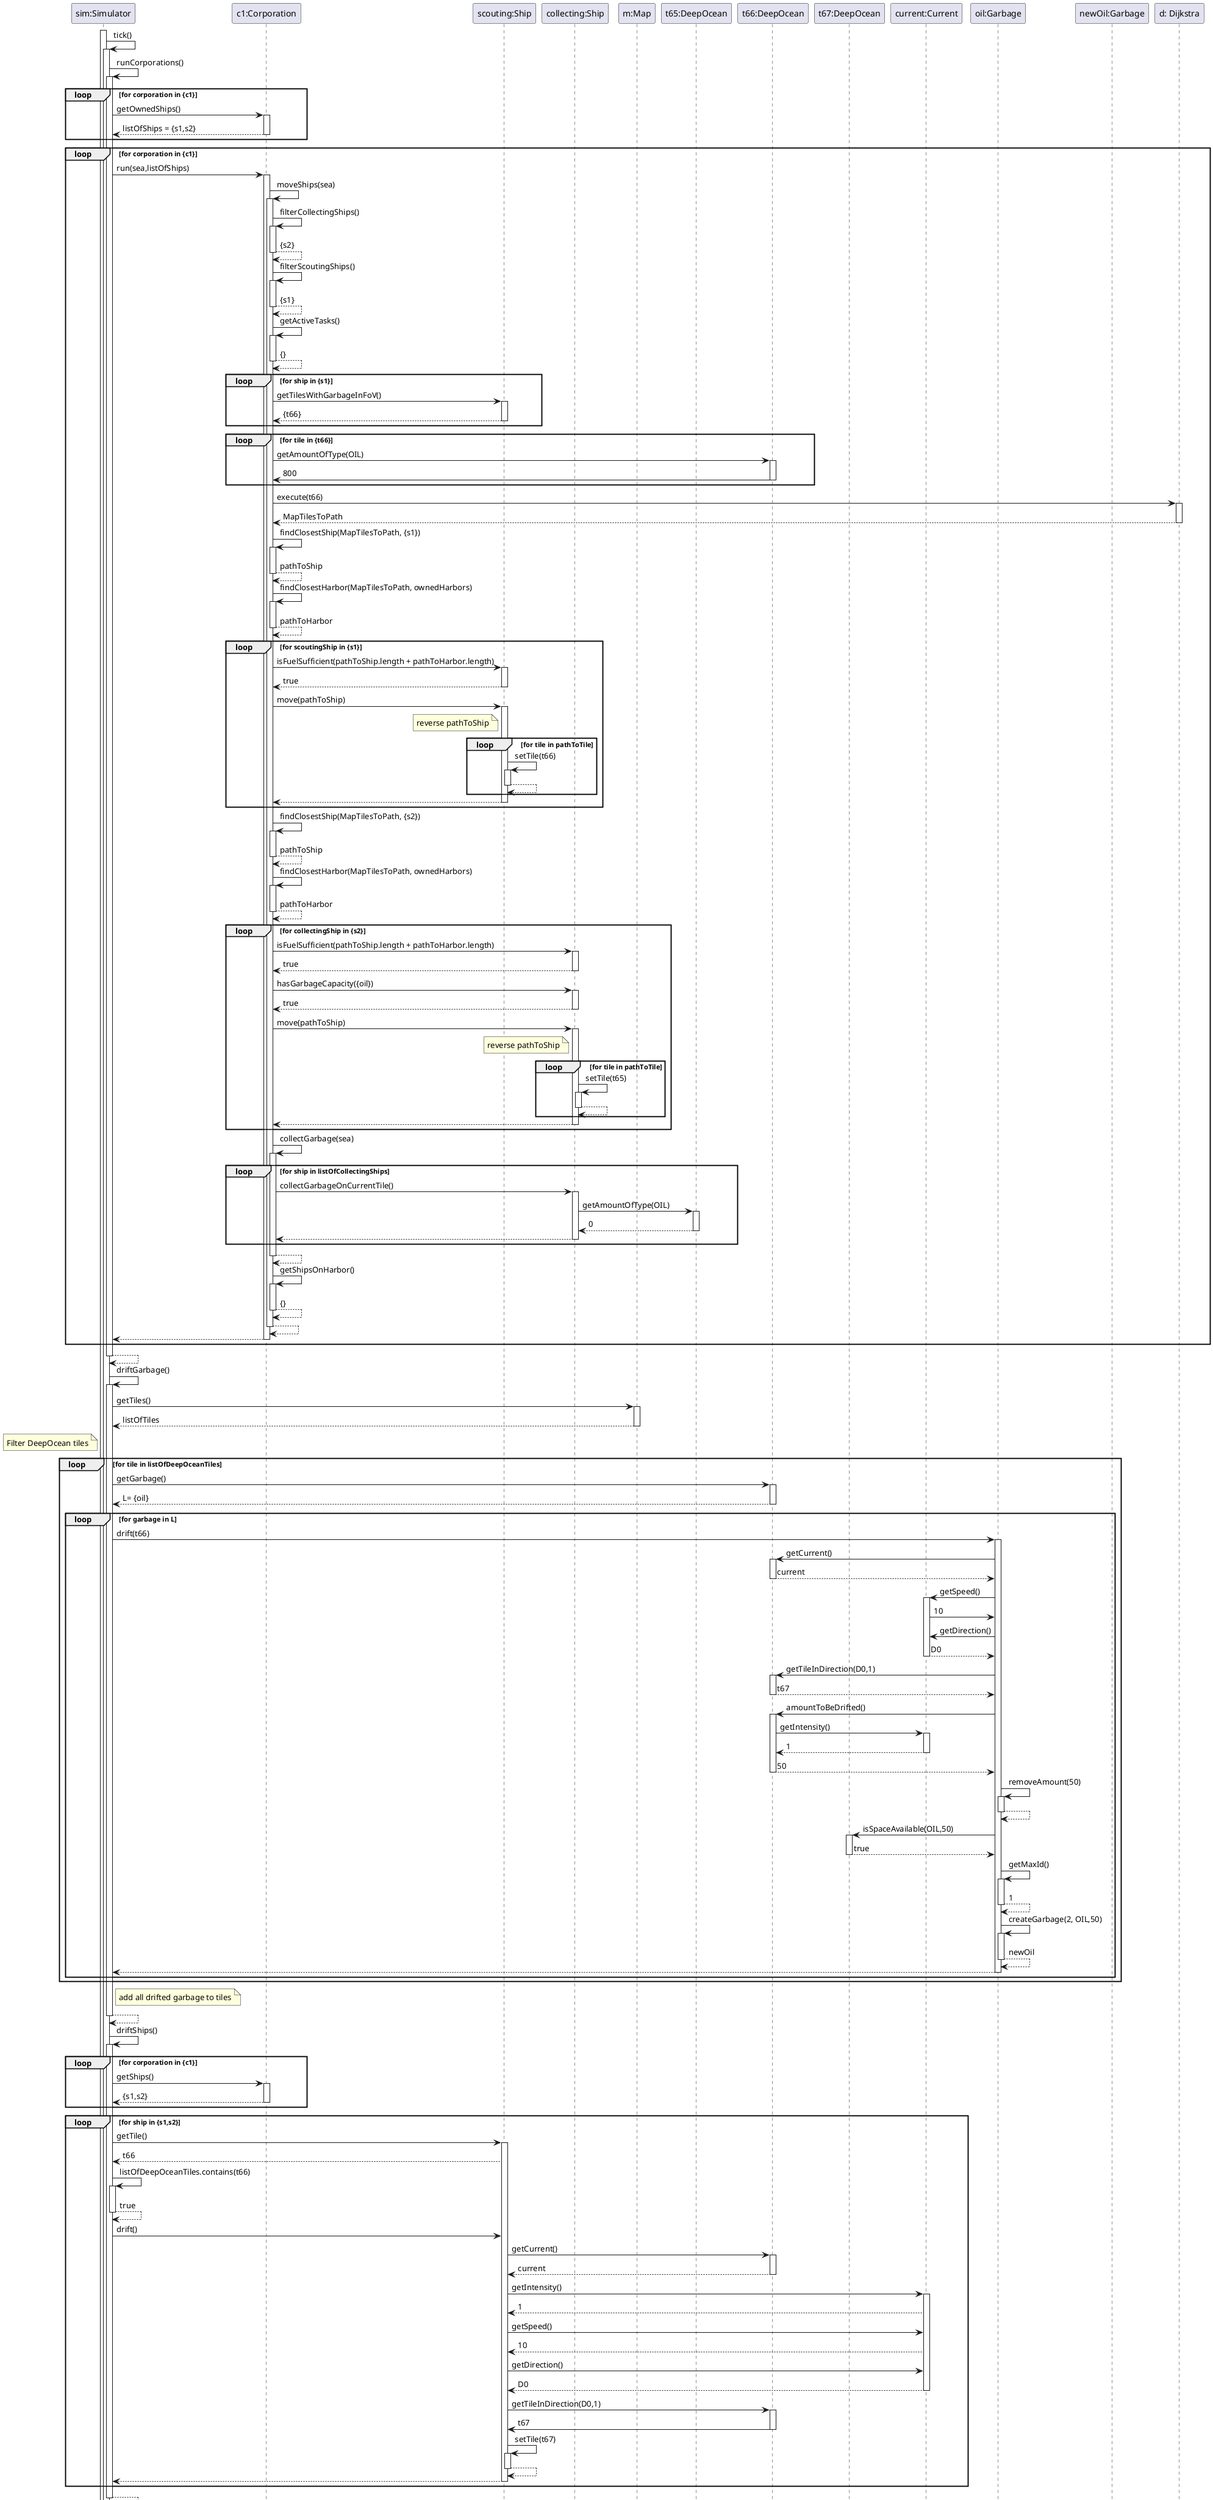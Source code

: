 @startuml
participant "sim:Simulator" as s
participant "c1:Corporation" as c1
participant "scouting:Ship" as scouting
participant "collecting:Ship" as collecting
participant "m:Map" as m
participant "t65:DeepOcean" as t65
participant "t66:DeepOcean" as t66
participant "t67:DeepOcean" as t67
participant "current:Current" as current
participant "oil:Garbage" as oil
participant "newOil:Garbage" as newOil
participant "d: Dijkstra" as d

activate s

s -> s: tick()
activate s

s -> s: runCorporations()
activate s

loop for corporation in {c1}

s -> c1: getOwnedShips()
activate c1

c1 --> s: listOfShips = {s1,s2}
deactivate c1

end

loop for corporation in {c1}
s -> c1: run(sea,listOfShips)
activate c1

c1 -> c1: moveShips(sea)
activate c1
c1 -> c1: filterCollectingShips()
activate c1

c1 --> c1: {s2}
deactivate c1

c1 -> c1: filterScoutingShips()
activate c1

c1 --> c1: {s1}
deactivate c1
c1 -> c1: getActiveTasks()
activate c1

c1 --> c1: {}
deactivate c1

loop for ship in {s1}

c1 -> scouting: getTilesWithGarbageInFoV()
activate scouting

scouting --> c1: {t66}
deactivate scouting
end

loop for tile in {t66}

c1 -> t66: getAmountOfType(OIL)
activate t66

t66 -> c1: 800
deactivate t66
end

c1 -> d: execute(t66)
activate d

d --> c1: MapTilesToPath
deactivate d

c1 -> c1: findClosestShip(MapTilesToPath, {s1})
activate c1

c1 --> c1: pathToShip
deactivate c1

c1 -> c1: findClosestHarbor(MapTilesToPath, ownedHarbors)
activate c1

c1 --> c1: pathToHarbor
deactivate c1

loop for scoutingShip in {s1}

c1 -> scouting: isFuelSufficient(pathToShip.length + pathToHarbor.length)
activate scouting

scouting --> c1: true
deactivate scouting



c1 -> scouting: move(pathToShip)
activate scouting

note left of scouting
reverse pathToShip
end note

loop for tile in pathToTile
scouting -> scouting: setTile(t66)
activate scouting

scouting --> scouting:
deactivate scouting
end
scouting --> c1
deactivate scouting
end

c1 -> c1: findClosestShip(MapTilesToPath, {s2})
activate c1

c1 --> c1: pathToShip
deactivate c1

c1 -> c1: findClosestHarbor(MapTilesToPath, ownedHarbors)
activate c1

c1 --> c1: pathToHarbor
deactivate c1

loop for collectingShip in {s2}

c1 -> collecting: isFuelSufficient(pathToShip.length + pathToHarbor.length)
activate collecting

collecting --> c1: true
deactivate collecting

c1 -> collecting: hasGarbageCapacity({oil})
activate collecting

collecting --> c1: true
deactivate collecting


c1 -> collecting: move(pathToShip)
activate collecting

note left of collecting
reverse pathToShip
end note

loop for tile in pathToTile

collecting -> collecting: setTile(t65)
activate collecting

collecting --> collecting:
deactivate collecting
end
collecting --> c1
deactivate collecting
end

c1 -> c1: collectGarbage(sea)
activate c1

loop for ship in listOfCollectingShips

c1 -> collecting: collectGarbageOnCurrentTile()
activate collecting

collecting -> t65: getAmountOfType(OIL)
activate t65

t65 --> collecting: 0
deactivate t65

collecting --> c1:
deactivate collecting
end


c1--> c1
deactivate c1

c1 -> c1: getShipsOnHarbor()
activate c1

c1 --> c1: {}
deactivate c1

c1 --> c1
deactivate c1

c1 --> s
deactivate c1
end



s --> s
deactivate s





s -> s: driftGarbage()

activate s
s -> m: getTiles()
activate m

m --> s : listOfTiles
deactivate m
note left of s
Filter DeepOcean tiles
end note

loop for tile in listOfDeepOceanTiles



s -> t66: getGarbage()
activate t66

t66 --> s: L= {oil}
deactivate t66

loop for garbage in L
s -> oil: drift(t66)
activate oil

oil -> t66: getCurrent()
activate t66

t66 --> oil: current
deactivate t66





oil -> current: getSpeed()
activate current

current-> oil: 10

oil -> current: getDirection()
current --> oil: D0
deactivate current
oil -> t66: getTileInDirection(D0,1)
activate t66

t66 --> oil: t67
deactivate t66

oil -> t66: amountToBeDrifted()
activate t66

t66 -> current: getIntensity()
activate current

current --> t66: 1
deactivate current

t66 --> oil: 50
deactivate t66


oil -> oil: removeAmount(50)
activate oil

oil --> oil
deactivate oil

'need loop to check other tiles if space is not availabel
oil -> t67: isSpaceAvailable(OIL,50)
activate t67

t67 --> oil: true
deactivate t67

oil -> oil: getMaxId()
activate oil

oil --> oil: 1
deactivate oil

oil -> oil: createGarbage(2, OIL,50)
activate oil

oil --> oil: newOil
deactivate oil

' Here the problem is: Current can drift more than 1 tile, but we call drift(t67,curr)
' without actually computing the destination tile, we just assume it goes there and then
' query getIntensity() and getSpeed() which makes no sense at this point.


oil --> s
deactivate oil
end

end

note right of s
add all drifted garbage to tiles
end note

s --> s
deactivate s

s -> s: driftShips()
activate s

loop for corporation in {c1}
s -> c1: getShips()
activate c1

c1 --> s: {s1,s2}
deactivate c1
end

loop for ship in {s1,s2}

s -> scouting: getTile()
activate scouting

scouting --> s: t66

s -> s: listOfDeepOceanTiles.contains(t66)
activate s
s --> s: true
deactivate s


s -> scouting: drift()




scouting -> t66: getCurrent()
activate t66


t66 --> scouting: current
deactivate t66


scouting -> current: getIntensity()
activate current

current --> scouting: 1

scouting -> current: getSpeed()
current --> scouting: 10

scouting -> current: getDirection()
current --> scouting: D0
deactivate current

scouting -> t66: getTileInDirection(D0,1)
activate t66

t66 -> scouting: t67
deactivate t66

scouting -> scouting: setTile(t67)
activate scouting

scouting --> scouting
deactivate


scouting --> s
deactivate scouting
end
s --> s
deactivate s
s -> s: processEvents()
activate s

s -> s: getActiveEvents()
activate s

s --> s: {}
deactivate s

s --> s
deactivate s

loop for corporation in {c1}
s -> c1: getActiveTasks()
activate c1

c1 -> s: {}
deactivate c1
end

s --> s
deactivate s

@enduml